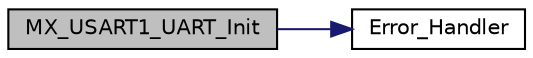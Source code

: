 digraph "MX_USART1_UART_Init"
{
 // LATEX_PDF_SIZE
  edge [fontname="Helvetica",fontsize="10",labelfontname="Helvetica",labelfontsize="10"];
  node [fontname="Helvetica",fontsize="10",shape=record];
  rankdir="LR";
  Node1 [label="MX_USART1_UART_Init",height=0.2,width=0.4,color="black", fillcolor="grey75", style="filled", fontcolor="black",tooltip=" "];
  Node1 -> Node2 [color="midnightblue",fontsize="10",style="solid",fontname="Helvetica"];
  Node2 [label="Error_Handler",height=0.2,width=0.4,color="black", fillcolor="white", style="filled",URL="$main_8h.html#a1730ffe1e560465665eb47d9264826f9",tooltip="This function is executed in case of error occurrence."];
}
